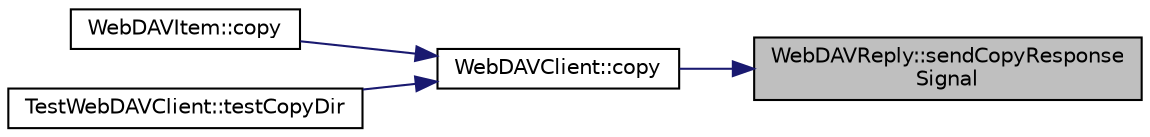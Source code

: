 digraph "WebDAVReply::sendCopyResponseSignal"
{
 // INTERACTIVE_SVG=YES
 // LATEX_PDF_SIZE
  edge [fontname="Helvetica",fontsize="10",labelfontname="Helvetica",labelfontsize="10"];
  node [fontname="Helvetica",fontsize="10",shape=record];
  rankdir="RL";
  Node104 [label="WebDAVReply::sendCopyResponse\lSignal",height=0.2,width=0.4,color="black", fillcolor="grey75", style="filled", fontcolor="black",tooltip=" "];
  Node104 -> Node105 [dir="back",color="midnightblue",fontsize="10",style="solid",fontname="Helvetica"];
  Node105 [label="WebDAVClient::copy",height=0.2,width=0.4,color="black", fillcolor="white", style="filled",URL="$class_web_d_a_v_client.html#a7cb1d6bb26287c91247eac97dd7a4e9f",tooltip=" "];
  Node105 -> Node106 [dir="back",color="midnightblue",fontsize="10",style="solid",fontname="Helvetica"];
  Node106 [label="WebDAVItem::copy",height=0.2,width=0.4,color="black", fillcolor="white", style="filled",URL="$class_web_d_a_v_item.html#af49407e905c37053eca20991106ca60b",tooltip=" "];
  Node105 -> Node107 [dir="back",color="midnightblue",fontsize="10",style="solid",fontname="Helvetica"];
  Node107 [label="TestWebDAVClient::testCopyDir",height=0.2,width=0.4,color="black", fillcolor="white", style="filled",URL="$class_test_web_d_a_v_client.html#a1ab29537ac7a35ec98677ced688e95f8",tooltip=" "];
}
